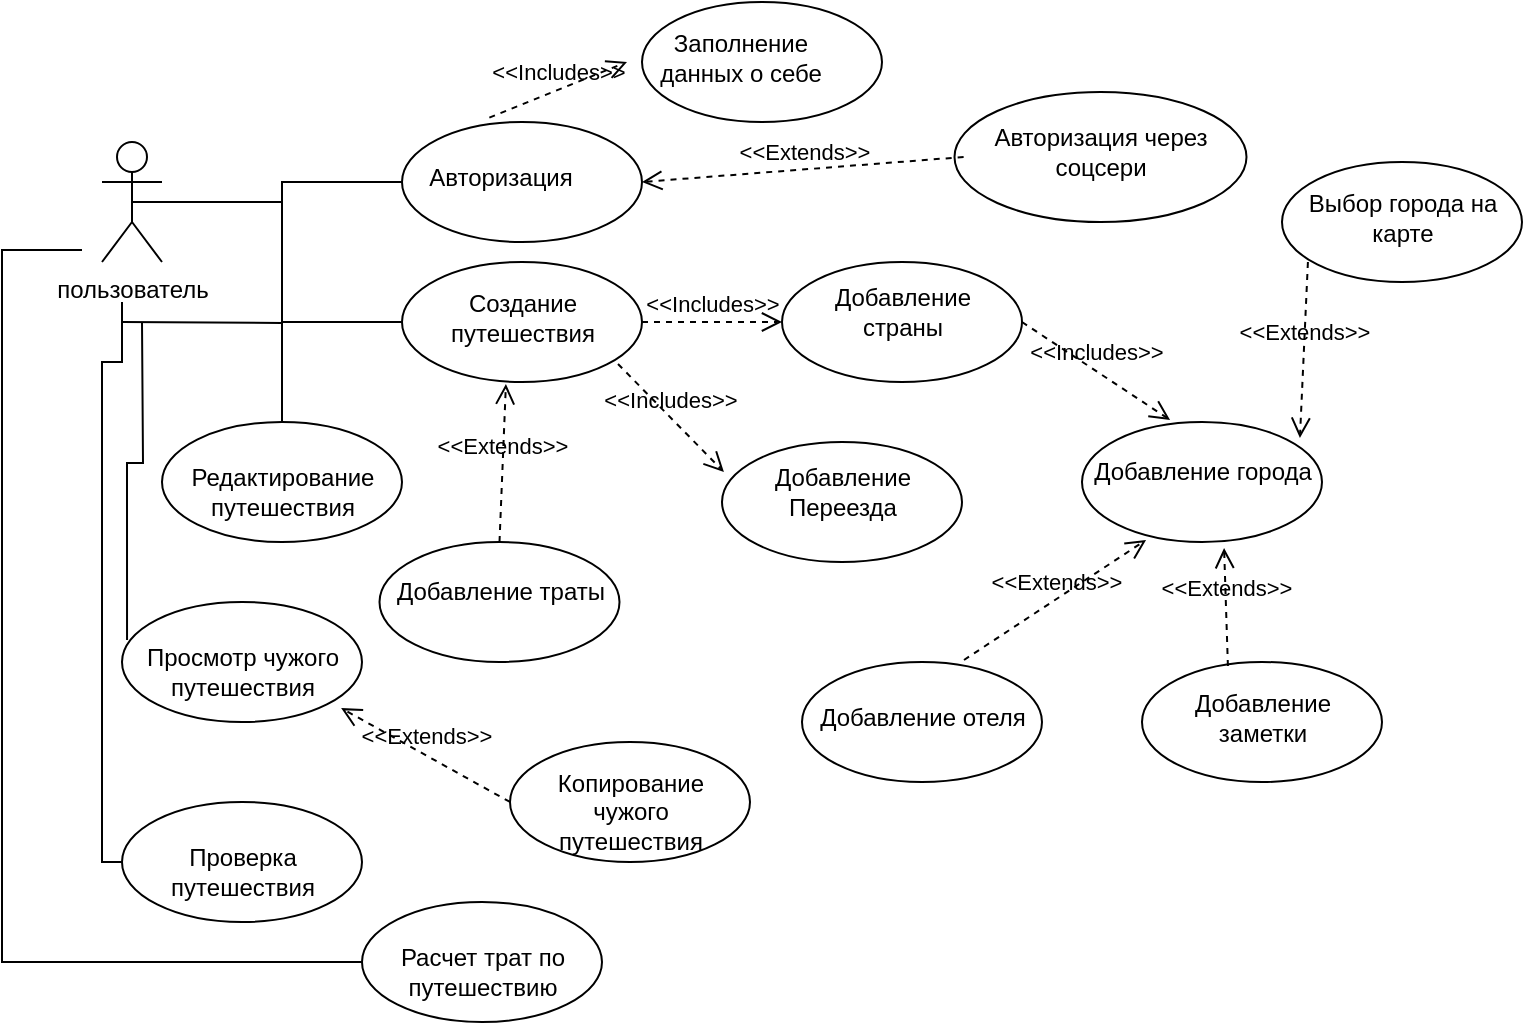 <mxfile version="24.6.3" type="github">
  <diagram name="Страница — 1" id="Ok-m3F2jx5x2fQCQR_L3">
    <mxGraphModel dx="1134" dy="563" grid="1" gridSize="10" guides="1" tooltips="1" connect="1" arrows="1" fold="1" page="1" pageScale="1" pageWidth="827" pageHeight="1169" math="0" shadow="0">
      <root>
        <mxCell id="0" />
        <mxCell id="1" parent="0" />
        <mxCell id="c9M6_-3urOuxoyCKMN0X-1" value="пользователь" style="shape=umlActor;verticalLabelPosition=bottom;verticalAlign=top;html=1;" parent="1" vertex="1">
          <mxGeometry x="90" y="80" width="30" height="60" as="geometry" />
        </mxCell>
        <mxCell id="c9M6_-3urOuxoyCKMN0X-13" value="" style="shape=ellipse;container=1;horizontal=1;horizontalStack=0;resizeParent=1;resizeParentMax=0;resizeLast=0;html=1;dashed=0;collapsible=0;" parent="1" vertex="1">
          <mxGeometry x="240" y="70" width="120" height="60" as="geometry" />
        </mxCell>
        <mxCell id="c9M6_-3urOuxoyCKMN0X-14" value="Авторизация" style="html=1;strokeColor=none;fillColor=none;align=center;verticalAlign=middle;rotatable=0;whiteSpace=wrap;" parent="c9M6_-3urOuxoyCKMN0X-13" vertex="1">
          <mxGeometry x="-7.5" y="25.71" width="112.5" height="4.29" as="geometry" />
        </mxCell>
        <mxCell id="c9M6_-3urOuxoyCKMN0X-18" style="edgeStyle=orthogonalEdgeStyle;rounded=0;orthogonalLoop=1;jettySize=auto;html=1;exitX=0.5;exitY=1;exitDx=0;exitDy=0;" parent="1" source="c9M6_-3urOuxoyCKMN0X-13" target="c9M6_-3urOuxoyCKMN0X-13" edge="1">
          <mxGeometry relative="1" as="geometry" />
        </mxCell>
        <mxCell id="c9M6_-3urOuxoyCKMN0X-19" value="" style="shape=ellipse;container=1;horizontal=1;horizontalStack=0;resizeParent=1;resizeParentMax=0;resizeLast=0;html=1;dashed=0;collapsible=0;" parent="1" vertex="1">
          <mxGeometry x="516.25" y="55" width="146" height="65" as="geometry" />
        </mxCell>
        <mxCell id="c9M6_-3urOuxoyCKMN0X-20" value="Авторизация через соцсери" style="html=1;strokeColor=none;fillColor=none;align=center;verticalAlign=middle;rotatable=0;whiteSpace=wrap;" parent="c9M6_-3urOuxoyCKMN0X-19" vertex="1">
          <mxGeometry x="4.56" y="27.857" width="136.88" height="4.643" as="geometry" />
        </mxCell>
        <mxCell id="c9M6_-3urOuxoyCKMN0X-21" style="edgeStyle=orthogonalEdgeStyle;rounded=0;orthogonalLoop=1;jettySize=auto;html=1;exitX=0.5;exitY=1;exitDx=0;exitDy=0;" parent="1" source="c9M6_-3urOuxoyCKMN0X-19" target="c9M6_-3urOuxoyCKMN0X-19" edge="1">
          <mxGeometry relative="1" as="geometry" />
        </mxCell>
        <mxCell id="c9M6_-3urOuxoyCKMN0X-22" value="" style="endArrow=none;html=1;endSize=12;startArrow=none;startSize=14;startFill=0;edgeStyle=orthogonalEdgeStyle;align=center;verticalAlign=bottom;endFill=0;rounded=0;exitX=0.5;exitY=0.5;exitDx=0;exitDy=0;exitPerimeter=0;entryX=0;entryY=0.5;entryDx=0;entryDy=0;" parent="1" source="c9M6_-3urOuxoyCKMN0X-1" target="c9M6_-3urOuxoyCKMN0X-13" edge="1">
          <mxGeometry y="3" relative="1" as="geometry">
            <mxPoint x="330" y="210" as="sourcePoint" />
            <mxPoint x="490" y="210" as="targetPoint" />
          </mxGeometry>
        </mxCell>
        <mxCell id="c9M6_-3urOuxoyCKMN0X-23" value="&amp;lt;&amp;lt;Extends&amp;gt;&amp;gt;" style="endArrow=open;startArrow=none;endFill=0;startFill=0;endSize=8;html=1;verticalAlign=bottom;dashed=1;labelBackgroundColor=none;rounded=0;exitX=0;exitY=1;exitDx=0;exitDy=0;entryX=1;entryY=0.5;entryDx=0;entryDy=0;" parent="1" source="c9M6_-3urOuxoyCKMN0X-20" target="c9M6_-3urOuxoyCKMN0X-13" edge="1">
          <mxGeometry width="160" relative="1" as="geometry">
            <mxPoint x="330" y="210" as="sourcePoint" />
            <mxPoint x="490" y="210" as="targetPoint" />
          </mxGeometry>
        </mxCell>
        <mxCell id="c9M6_-3urOuxoyCKMN0X-24" value="" style="shape=ellipse;container=1;horizontal=1;horizontalStack=0;resizeParent=1;resizeParentMax=0;resizeLast=0;html=1;dashed=0;collapsible=0;" parent="1" vertex="1">
          <mxGeometry x="240" y="140" width="120" height="60" as="geometry" />
        </mxCell>
        <mxCell id="c9M6_-3urOuxoyCKMN0X-25" value="Создание путешествия" style="html=1;strokeColor=none;fillColor=none;align=center;verticalAlign=middle;rotatable=0;whiteSpace=wrap;" parent="c9M6_-3urOuxoyCKMN0X-24" vertex="1">
          <mxGeometry x="3.75" y="25.71" width="112.5" height="4.29" as="geometry" />
        </mxCell>
        <mxCell id="c9M6_-3urOuxoyCKMN0X-26" value="" style="shape=ellipse;container=1;horizontal=1;horizontalStack=0;resizeParent=1;resizeParentMax=0;resizeLast=0;html=1;dashed=0;collapsible=0;" parent="1" vertex="1">
          <mxGeometry x="680" y="90" width="120" height="60" as="geometry" />
        </mxCell>
        <mxCell id="c9M6_-3urOuxoyCKMN0X-27" value="Выбор города на карте" style="html=1;strokeColor=none;fillColor=none;align=center;verticalAlign=middle;rotatable=0;whiteSpace=wrap;" parent="c9M6_-3urOuxoyCKMN0X-26" vertex="1">
          <mxGeometry x="3.75" y="25.71" width="112.5" height="4.29" as="geometry" />
        </mxCell>
        <mxCell id="c9M6_-3urOuxoyCKMN0X-28" value="" style="shape=ellipse;container=1;horizontal=1;horizontalStack=0;resizeParent=1;resizeParentMax=0;resizeLast=0;html=1;dashed=0;collapsible=0;" parent="1" vertex="1">
          <mxGeometry x="430" y="140" width="120" height="60" as="geometry" />
        </mxCell>
        <mxCell id="c9M6_-3urOuxoyCKMN0X-29" value="Добавление страны" style="html=1;strokeColor=none;fillColor=none;align=center;verticalAlign=middle;rotatable=0;whiteSpace=wrap;" parent="c9M6_-3urOuxoyCKMN0X-28" vertex="1">
          <mxGeometry x="3.75" y="20" width="112.5" height="10" as="geometry" />
        </mxCell>
        <mxCell id="c9M6_-3urOuxoyCKMN0X-30" value="&amp;lt;&amp;lt;Extends&amp;gt;&amp;gt;" style="endArrow=open;startArrow=none;endFill=0;startFill=0;endSize=8;html=1;verticalAlign=bottom;dashed=1;labelBackgroundColor=none;rounded=0;entryX=0.908;entryY=0.133;entryDx=0;entryDy=0;entryPerimeter=0;exitX=0.108;exitY=0.833;exitDx=0;exitDy=0;exitPerimeter=0;" parent="1" source="c9M6_-3urOuxoyCKMN0X-26" target="c9M6_-3urOuxoyCKMN0X-37" edge="1">
          <mxGeometry width="160" relative="1" as="geometry">
            <mxPoint x="655" y="170" as="sourcePoint" />
            <mxPoint x="370" y="90" as="targetPoint" />
          </mxGeometry>
        </mxCell>
        <mxCell id="c9M6_-3urOuxoyCKMN0X-31" value="&amp;lt;&amp;lt;Includes&amp;gt;&amp;gt;" style="endArrow=open;startArrow=none;endFill=0;startFill=0;endSize=8;html=1;verticalAlign=bottom;dashed=1;labelBackgroundColor=none;rounded=0;exitX=1;exitY=0.5;exitDx=0;exitDy=0;entryX=0;entryY=0.5;entryDx=0;entryDy=0;" parent="1" source="c9M6_-3urOuxoyCKMN0X-24" target="c9M6_-3urOuxoyCKMN0X-28" edge="1">
          <mxGeometry x="-0.01" width="160" relative="1" as="geometry">
            <mxPoint x="659" y="184" as="sourcePoint" />
            <mxPoint x="560" y="190" as="targetPoint" />
            <mxPoint as="offset" />
          </mxGeometry>
        </mxCell>
        <mxCell id="c9M6_-3urOuxoyCKMN0X-33" value="" style="endArrow=none;html=1;endSize=12;startArrow=none;startSize=14;startFill=0;edgeStyle=orthogonalEdgeStyle;align=center;verticalAlign=bottom;endFill=0;rounded=0;exitX=0.5;exitY=0.5;exitDx=0;exitDy=0;exitPerimeter=0;entryX=0;entryY=0.5;entryDx=0;entryDy=0;" parent="1" source="c9M6_-3urOuxoyCKMN0X-1" target="c9M6_-3urOuxoyCKMN0X-24" edge="1">
          <mxGeometry y="3" relative="1" as="geometry">
            <mxPoint x="115" y="120" as="sourcePoint" />
            <mxPoint x="250" y="90" as="targetPoint" />
          </mxGeometry>
        </mxCell>
        <mxCell id="c9M6_-3urOuxoyCKMN0X-34" value="" style="shape=ellipse;container=1;horizontal=1;horizontalStack=0;resizeParent=1;resizeParentMax=0;resizeLast=0;html=1;dashed=0;collapsible=0;" parent="1" vertex="1">
          <mxGeometry x="400" y="230" width="120" height="60" as="geometry" />
        </mxCell>
        <mxCell id="c9M6_-3urOuxoyCKMN0X-35" value="Добавление Переезда" style="html=1;strokeColor=none;fillColor=none;align=center;verticalAlign=middle;rotatable=0;whiteSpace=wrap;" parent="c9M6_-3urOuxoyCKMN0X-34" vertex="1">
          <mxGeometry x="3.75" y="20" width="112.5" height="10" as="geometry" />
        </mxCell>
        <mxCell id="c9M6_-3urOuxoyCKMN0X-36" value="&amp;lt;&amp;lt;Includes&amp;gt;&amp;gt;" style="endArrow=open;startArrow=none;endFill=0;startFill=0;endSize=8;html=1;verticalAlign=bottom;dashed=1;labelBackgroundColor=none;rounded=0;exitX=0.9;exitY=0.85;exitDx=0;exitDy=0;entryX=0.008;entryY=0.25;entryDx=0;entryDy=0;exitPerimeter=0;entryPerimeter=0;" parent="1" source="c9M6_-3urOuxoyCKMN0X-24" target="c9M6_-3urOuxoyCKMN0X-34" edge="1">
          <mxGeometry x="-0.01" width="160" relative="1" as="geometry">
            <mxPoint x="370" y="180" as="sourcePoint" />
            <mxPoint x="440" y="180" as="targetPoint" />
            <mxPoint as="offset" />
          </mxGeometry>
        </mxCell>
        <mxCell id="c9M6_-3urOuxoyCKMN0X-37" value="" style="shape=ellipse;container=1;horizontal=1;horizontalStack=0;resizeParent=1;resizeParentMax=0;resizeLast=0;html=1;dashed=0;collapsible=0;" parent="1" vertex="1">
          <mxGeometry x="580" y="220" width="120" height="60" as="geometry" />
        </mxCell>
        <mxCell id="c9M6_-3urOuxoyCKMN0X-38" value="Добавление города" style="html=1;strokeColor=none;fillColor=none;align=center;verticalAlign=middle;rotatable=0;whiteSpace=wrap;" parent="c9M6_-3urOuxoyCKMN0X-37" vertex="1">
          <mxGeometry x="3.75" y="20" width="112.5" height="10" as="geometry" />
        </mxCell>
        <mxCell id="c9M6_-3urOuxoyCKMN0X-39" value="&amp;lt;&amp;lt;Includes&amp;gt;&amp;gt;" style="endArrow=open;startArrow=none;endFill=0;startFill=0;endSize=8;html=1;verticalAlign=bottom;dashed=1;labelBackgroundColor=none;rounded=0;exitX=1;exitY=0.5;exitDx=0;exitDy=0;entryX=0.367;entryY=-0.017;entryDx=0;entryDy=0;entryPerimeter=0;" parent="1" source="c9M6_-3urOuxoyCKMN0X-28" target="c9M6_-3urOuxoyCKMN0X-37" edge="1">
          <mxGeometry x="-0.01" width="160" relative="1" as="geometry">
            <mxPoint x="370" y="180" as="sourcePoint" />
            <mxPoint x="440" y="180" as="targetPoint" />
            <mxPoint as="offset" />
          </mxGeometry>
        </mxCell>
        <mxCell id="c9M6_-3urOuxoyCKMN0X-42" value="" style="shape=ellipse;container=1;horizontal=1;horizontalStack=0;resizeParent=1;resizeParentMax=0;resizeLast=0;html=1;dashed=0;collapsible=0;" parent="1" vertex="1">
          <mxGeometry x="610" y="340" width="120" height="60" as="geometry" />
        </mxCell>
        <mxCell id="c9M6_-3urOuxoyCKMN0X-43" value="Добавление заметки" style="html=1;strokeColor=none;fillColor=none;align=center;verticalAlign=middle;rotatable=0;whiteSpace=wrap;" parent="c9M6_-3urOuxoyCKMN0X-42" vertex="1">
          <mxGeometry x="3.75" y="25.71" width="112.5" height="4.29" as="geometry" />
        </mxCell>
        <mxCell id="c9M6_-3urOuxoyCKMN0X-44" value="&amp;lt;&amp;lt;Extends&amp;gt;&amp;gt;" style="endArrow=open;startArrow=none;endFill=0;startFill=0;endSize=8;html=1;verticalAlign=bottom;dashed=1;labelBackgroundColor=none;rounded=0;entryX=0.592;entryY=1.05;entryDx=0;entryDy=0;entryPerimeter=0;exitX=0.358;exitY=0.033;exitDx=0;exitDy=0;exitPerimeter=0;" parent="1" source="c9M6_-3urOuxoyCKMN0X-42" target="c9M6_-3urOuxoyCKMN0X-37" edge="1">
          <mxGeometry width="160" relative="1" as="geometry">
            <mxPoint x="703" y="150" as="sourcePoint" />
            <mxPoint x="699" y="238" as="targetPoint" />
          </mxGeometry>
        </mxCell>
        <mxCell id="3PLU-ScZeUqUtGSL2gd4-1" value="" style="shape=ellipse;container=1;horizontal=1;horizontalStack=0;resizeParent=1;resizeParentMax=0;resizeLast=0;html=1;dashed=0;collapsible=0;" vertex="1" parent="1">
          <mxGeometry x="440" y="340" width="120" height="60" as="geometry" />
        </mxCell>
        <mxCell id="3PLU-ScZeUqUtGSL2gd4-2" value="Добавление отеля" style="html=1;strokeColor=none;fillColor=none;align=center;verticalAlign=middle;rotatable=0;whiteSpace=wrap;" vertex="1" parent="3PLU-ScZeUqUtGSL2gd4-1">
          <mxGeometry x="3.75" y="25.71" width="112.5" height="4.29" as="geometry" />
        </mxCell>
        <mxCell id="3PLU-ScZeUqUtGSL2gd4-5" value="&amp;lt;&amp;lt;Extends&amp;gt;&amp;gt;" style="endArrow=open;startArrow=none;endFill=0;startFill=0;endSize=8;html=1;verticalAlign=bottom;dashed=1;labelBackgroundColor=none;rounded=0;entryX=0.267;entryY=0.983;entryDx=0;entryDy=0;entryPerimeter=0;exitX=0.675;exitY=-0.017;exitDx=0;exitDy=0;exitPerimeter=0;" edge="1" parent="1" source="3PLU-ScZeUqUtGSL2gd4-1" target="c9M6_-3urOuxoyCKMN0X-37">
          <mxGeometry width="160" relative="1" as="geometry">
            <mxPoint x="663" y="352" as="sourcePoint" />
            <mxPoint x="661" y="293" as="targetPoint" />
          </mxGeometry>
        </mxCell>
        <mxCell id="3PLU-ScZeUqUtGSL2gd4-6" value="" style="shape=ellipse;container=1;horizontal=1;horizontalStack=0;resizeParent=1;resizeParentMax=0;resizeLast=0;html=1;dashed=0;collapsible=0;" vertex="1" parent="1">
          <mxGeometry x="228.75" y="280" width="120" height="60" as="geometry" />
        </mxCell>
        <mxCell id="3PLU-ScZeUqUtGSL2gd4-7" value="Добавление траты" style="html=1;strokeColor=none;fillColor=none;align=center;verticalAlign=middle;rotatable=0;whiteSpace=wrap;" vertex="1" parent="3PLU-ScZeUqUtGSL2gd4-6">
          <mxGeometry x="3.75" y="20" width="112.5" height="10" as="geometry" />
        </mxCell>
        <mxCell id="3PLU-ScZeUqUtGSL2gd4-8" value="&amp;lt;&amp;lt;Extends&amp;gt;&amp;gt;" style="endArrow=open;startArrow=none;endFill=0;startFill=0;endSize=8;html=1;verticalAlign=bottom;dashed=1;labelBackgroundColor=none;rounded=0;entryX=0.433;entryY=1.017;entryDx=0;entryDy=0;entryPerimeter=0;exitX=0.5;exitY=0;exitDx=0;exitDy=0;" edge="1" parent="1" source="3PLU-ScZeUqUtGSL2gd4-6" target="c9M6_-3urOuxoyCKMN0X-24">
          <mxGeometry width="160" relative="1" as="geometry">
            <mxPoint x="531" y="349" as="sourcePoint" />
            <mxPoint x="622" y="289" as="targetPoint" />
          </mxGeometry>
        </mxCell>
        <mxCell id="3PLU-ScZeUqUtGSL2gd4-9" value="" style="shape=ellipse;container=1;horizontal=1;horizontalStack=0;resizeParent=1;resizeParentMax=0;resizeLast=0;html=1;dashed=0;collapsible=0;" vertex="1" parent="1">
          <mxGeometry x="120" y="220" width="120" height="60" as="geometry" />
        </mxCell>
        <mxCell id="3PLU-ScZeUqUtGSL2gd4-10" value="Редактирование путешествия" style="html=1;strokeColor=none;fillColor=none;align=center;verticalAlign=middle;rotatable=0;whiteSpace=wrap;" vertex="1" parent="3PLU-ScZeUqUtGSL2gd4-9">
          <mxGeometry x="3.75" y="30" width="112.5" height="10" as="geometry" />
        </mxCell>
        <mxCell id="3PLU-ScZeUqUtGSL2gd4-11" value="" style="endArrow=none;html=1;endSize=12;startArrow=none;startSize=14;startFill=0;edgeStyle=orthogonalEdgeStyle;align=center;verticalAlign=bottom;endFill=0;rounded=0;entryX=0.5;entryY=0;entryDx=0;entryDy=0;" edge="1" parent="1" target="3PLU-ScZeUqUtGSL2gd4-9">
          <mxGeometry y="3" relative="1" as="geometry">
            <mxPoint x="100" y="170" as="sourcePoint" />
            <mxPoint x="250" y="180" as="targetPoint" />
          </mxGeometry>
        </mxCell>
        <mxCell id="3PLU-ScZeUqUtGSL2gd4-14" value="" style="shape=ellipse;container=1;horizontal=1;horizontalStack=0;resizeParent=1;resizeParentMax=0;resizeLast=0;html=1;dashed=0;collapsible=0;" vertex="1" parent="1">
          <mxGeometry x="100" y="310" width="120" height="60" as="geometry" />
        </mxCell>
        <mxCell id="3PLU-ScZeUqUtGSL2gd4-15" value="Просмотр чужого путешествия" style="html=1;strokeColor=none;fillColor=none;align=center;verticalAlign=middle;rotatable=0;whiteSpace=wrap;" vertex="1" parent="3PLU-ScZeUqUtGSL2gd4-14">
          <mxGeometry x="3.75" y="30" width="112.5" height="10" as="geometry" />
        </mxCell>
        <mxCell id="3PLU-ScZeUqUtGSL2gd4-16" value="" style="endArrow=none;html=1;endSize=12;startArrow=none;startSize=14;startFill=0;edgeStyle=orthogonalEdgeStyle;align=center;verticalAlign=bottom;endFill=0;rounded=0;entryX=0.021;entryY=0.316;entryDx=0;entryDy=0;entryPerimeter=0;" edge="1" parent="1" target="3PLU-ScZeUqUtGSL2gd4-14">
          <mxGeometry y="3" relative="1" as="geometry">
            <mxPoint x="110" y="170" as="sourcePoint" />
            <mxPoint x="179" y="230" as="targetPoint" />
          </mxGeometry>
        </mxCell>
        <mxCell id="3PLU-ScZeUqUtGSL2gd4-17" value="" style="shape=ellipse;container=1;horizontal=1;horizontalStack=0;resizeParent=1;resizeParentMax=0;resizeLast=0;html=1;dashed=0;collapsible=0;" vertex="1" parent="1">
          <mxGeometry x="294" y="380" width="120" height="60" as="geometry" />
        </mxCell>
        <mxCell id="3PLU-ScZeUqUtGSL2gd4-18" value="Копирование чужого путешествия" style="html=1;strokeColor=none;fillColor=none;align=center;verticalAlign=middle;rotatable=0;whiteSpace=wrap;" vertex="1" parent="3PLU-ScZeUqUtGSL2gd4-17">
          <mxGeometry x="3.75" y="30" width="112.5" height="10" as="geometry" />
        </mxCell>
        <mxCell id="3PLU-ScZeUqUtGSL2gd4-19" value="&amp;lt;&amp;lt;Extends&amp;gt;&amp;gt;" style="endArrow=open;startArrow=none;endFill=0;startFill=0;endSize=8;html=1;verticalAlign=bottom;dashed=1;labelBackgroundColor=none;rounded=0;entryX=0.913;entryY=0.884;entryDx=0;entryDy=0;entryPerimeter=0;exitX=0;exitY=0.5;exitDx=0;exitDy=0;" edge="1" parent="1" source="3PLU-ScZeUqUtGSL2gd4-17" target="3PLU-ScZeUqUtGSL2gd4-14">
          <mxGeometry width="160" relative="1" as="geometry">
            <mxPoint x="299" y="290" as="sourcePoint" />
            <mxPoint x="302" y="211" as="targetPoint" />
          </mxGeometry>
        </mxCell>
        <mxCell id="3PLU-ScZeUqUtGSL2gd4-20" value="" style="shape=ellipse;container=1;horizontal=1;horizontalStack=0;resizeParent=1;resizeParentMax=0;resizeLast=0;html=1;dashed=0;collapsible=0;" vertex="1" parent="1">
          <mxGeometry x="360" y="10" width="120" height="60" as="geometry" />
        </mxCell>
        <mxCell id="3PLU-ScZeUqUtGSL2gd4-21" value="Заполнение данных о себе" style="html=1;strokeColor=none;fillColor=none;align=center;verticalAlign=middle;rotatable=0;whiteSpace=wrap;" vertex="1" parent="3PLU-ScZeUqUtGSL2gd4-20">
          <mxGeometry x="-7.5" y="25.71" width="112.5" height="4.29" as="geometry" />
        </mxCell>
        <mxCell id="3PLU-ScZeUqUtGSL2gd4-25" value="&amp;lt;&amp;lt;Includes&amp;gt;&amp;gt;" style="endArrow=open;startArrow=none;endFill=0;startFill=0;endSize=8;html=1;verticalAlign=bottom;dashed=1;labelBackgroundColor=none;rounded=0;exitX=0.364;exitY=-0.037;exitDx=0;exitDy=0;entryX=0;entryY=1;entryDx=0;entryDy=0;exitPerimeter=0;" edge="1" parent="1" source="c9M6_-3urOuxoyCKMN0X-13" target="3PLU-ScZeUqUtGSL2gd4-21">
          <mxGeometry x="-0.01" width="160" relative="1" as="geometry">
            <mxPoint x="294" y="39.41" as="sourcePoint" />
            <mxPoint x="364" y="39.41" as="targetPoint" />
            <mxPoint as="offset" />
          </mxGeometry>
        </mxCell>
        <mxCell id="3PLU-ScZeUqUtGSL2gd4-26" value="" style="shape=ellipse;container=1;horizontal=1;horizontalStack=0;resizeParent=1;resizeParentMax=0;resizeLast=0;html=1;dashed=0;collapsible=0;" vertex="1" parent="1">
          <mxGeometry x="100" y="410" width="120" height="60" as="geometry" />
        </mxCell>
        <mxCell id="3PLU-ScZeUqUtGSL2gd4-27" value="Проверка путешествия" style="html=1;strokeColor=none;fillColor=none;align=center;verticalAlign=middle;rotatable=0;whiteSpace=wrap;" vertex="1" parent="3PLU-ScZeUqUtGSL2gd4-26">
          <mxGeometry x="3.75" y="30" width="112.5" height="10" as="geometry" />
        </mxCell>
        <mxCell id="3PLU-ScZeUqUtGSL2gd4-29" value="" style="shape=ellipse;container=1;horizontal=1;horizontalStack=0;resizeParent=1;resizeParentMax=0;resizeLast=0;html=1;dashed=0;collapsible=0;" vertex="1" parent="1">
          <mxGeometry x="220" y="460" width="120" height="60" as="geometry" />
        </mxCell>
        <mxCell id="3PLU-ScZeUqUtGSL2gd4-30" value="Расчет трат по путешествию" style="html=1;strokeColor=none;fillColor=none;align=center;verticalAlign=middle;rotatable=0;whiteSpace=wrap;" vertex="1" parent="3PLU-ScZeUqUtGSL2gd4-29">
          <mxGeometry x="3.75" y="30" width="112.5" height="10" as="geometry" />
        </mxCell>
        <mxCell id="3PLU-ScZeUqUtGSL2gd4-31" value="" style="endArrow=none;html=1;endSize=12;startArrow=none;startSize=14;startFill=0;edgeStyle=orthogonalEdgeStyle;align=center;verticalAlign=bottom;endFill=0;rounded=0;entryX=0;entryY=0.5;entryDx=0;entryDy=0;" edge="1" parent="1" target="3PLU-ScZeUqUtGSL2gd4-26">
          <mxGeometry y="3" relative="1" as="geometry">
            <mxPoint x="100" y="160" as="sourcePoint" />
            <mxPoint x="179" y="230" as="targetPoint" />
            <Array as="points">
              <mxPoint x="100" y="190" />
              <mxPoint x="90" y="190" />
              <mxPoint x="90" y="440" />
            </Array>
          </mxGeometry>
        </mxCell>
        <mxCell id="3PLU-ScZeUqUtGSL2gd4-32" value="" style="endArrow=none;html=1;endSize=12;startArrow=none;startSize=14;startFill=0;edgeStyle=orthogonalEdgeStyle;align=center;verticalAlign=bottom;endFill=0;rounded=0;entryX=0;entryY=0.5;entryDx=0;entryDy=0;" edge="1" parent="1" target="3PLU-ScZeUqUtGSL2gd4-29">
          <mxGeometry y="3" relative="1" as="geometry">
            <mxPoint x="80" y="134" as="sourcePoint" />
            <mxPoint x="110" y="450" as="targetPoint" />
            <Array as="points">
              <mxPoint x="40" y="134" />
              <mxPoint x="40" y="490" />
            </Array>
          </mxGeometry>
        </mxCell>
      </root>
    </mxGraphModel>
  </diagram>
</mxfile>
